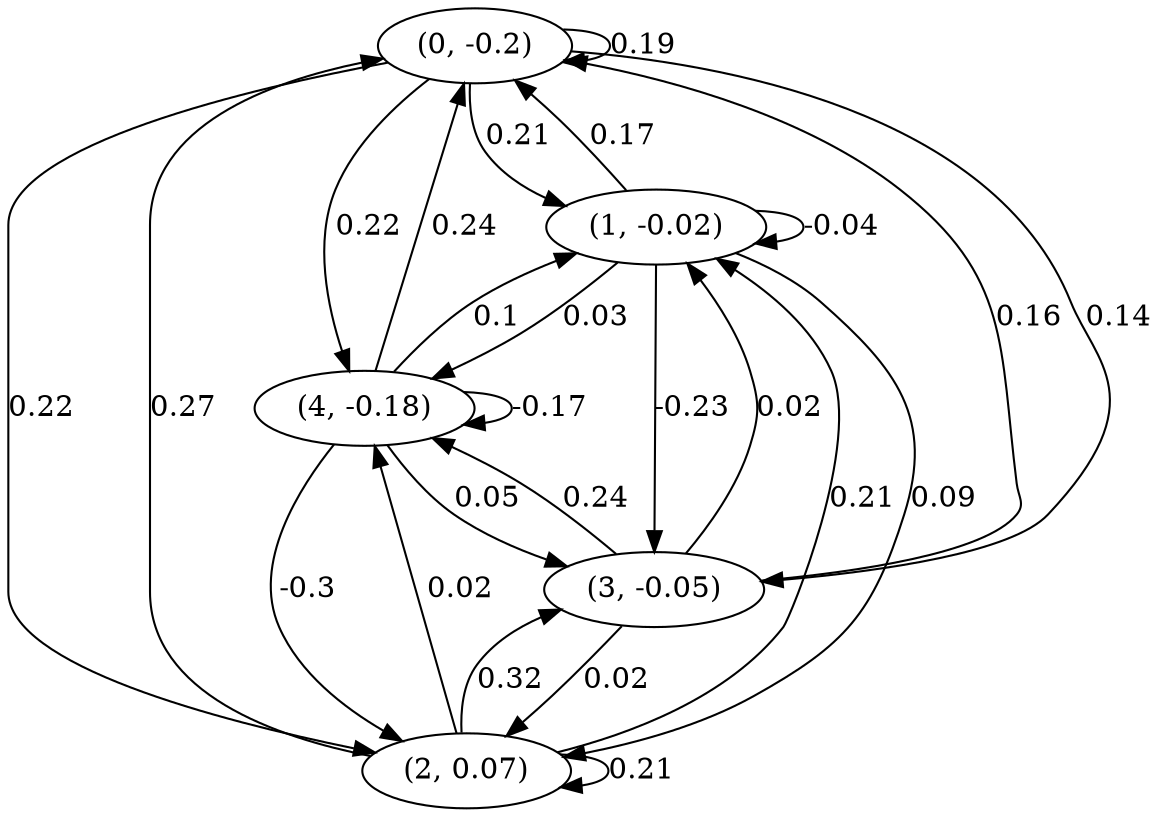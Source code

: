 digraph {
    0 [ label = "(0, -0.2)" ]
    1 [ label = "(1, -0.02)" ]
    2 [ label = "(2, 0.07)" ]
    3 [ label = "(3, -0.05)" ]
    4 [ label = "(4, -0.18)" ]
    0 -> 0 [ label = "0.19" ]
    1 -> 1 [ label = "-0.04" ]
    2 -> 2 [ label = "0.21" ]
    4 -> 4 [ label = "-0.17" ]
    1 -> 0 [ label = "0.17" ]
    2 -> 0 [ label = "0.27" ]
    3 -> 0 [ label = "0.16" ]
    4 -> 0 [ label = "0.24" ]
    0 -> 1 [ label = "0.21" ]
    2 -> 1 [ label = "0.21" ]
    3 -> 1 [ label = "0.02" ]
    4 -> 1 [ label = "0.1" ]
    0 -> 2 [ label = "0.22" ]
    1 -> 2 [ label = "0.09" ]
    3 -> 2 [ label = "0.02" ]
    4 -> 2 [ label = "-0.3" ]
    0 -> 3 [ label = "0.14" ]
    1 -> 3 [ label = "-0.23" ]
    2 -> 3 [ label = "0.32" ]
    4 -> 3 [ label = "0.05" ]
    0 -> 4 [ label = "0.22" ]
    1 -> 4 [ label = "0.03" ]
    2 -> 4 [ label = "0.02" ]
    3 -> 4 [ label = "0.24" ]
}

